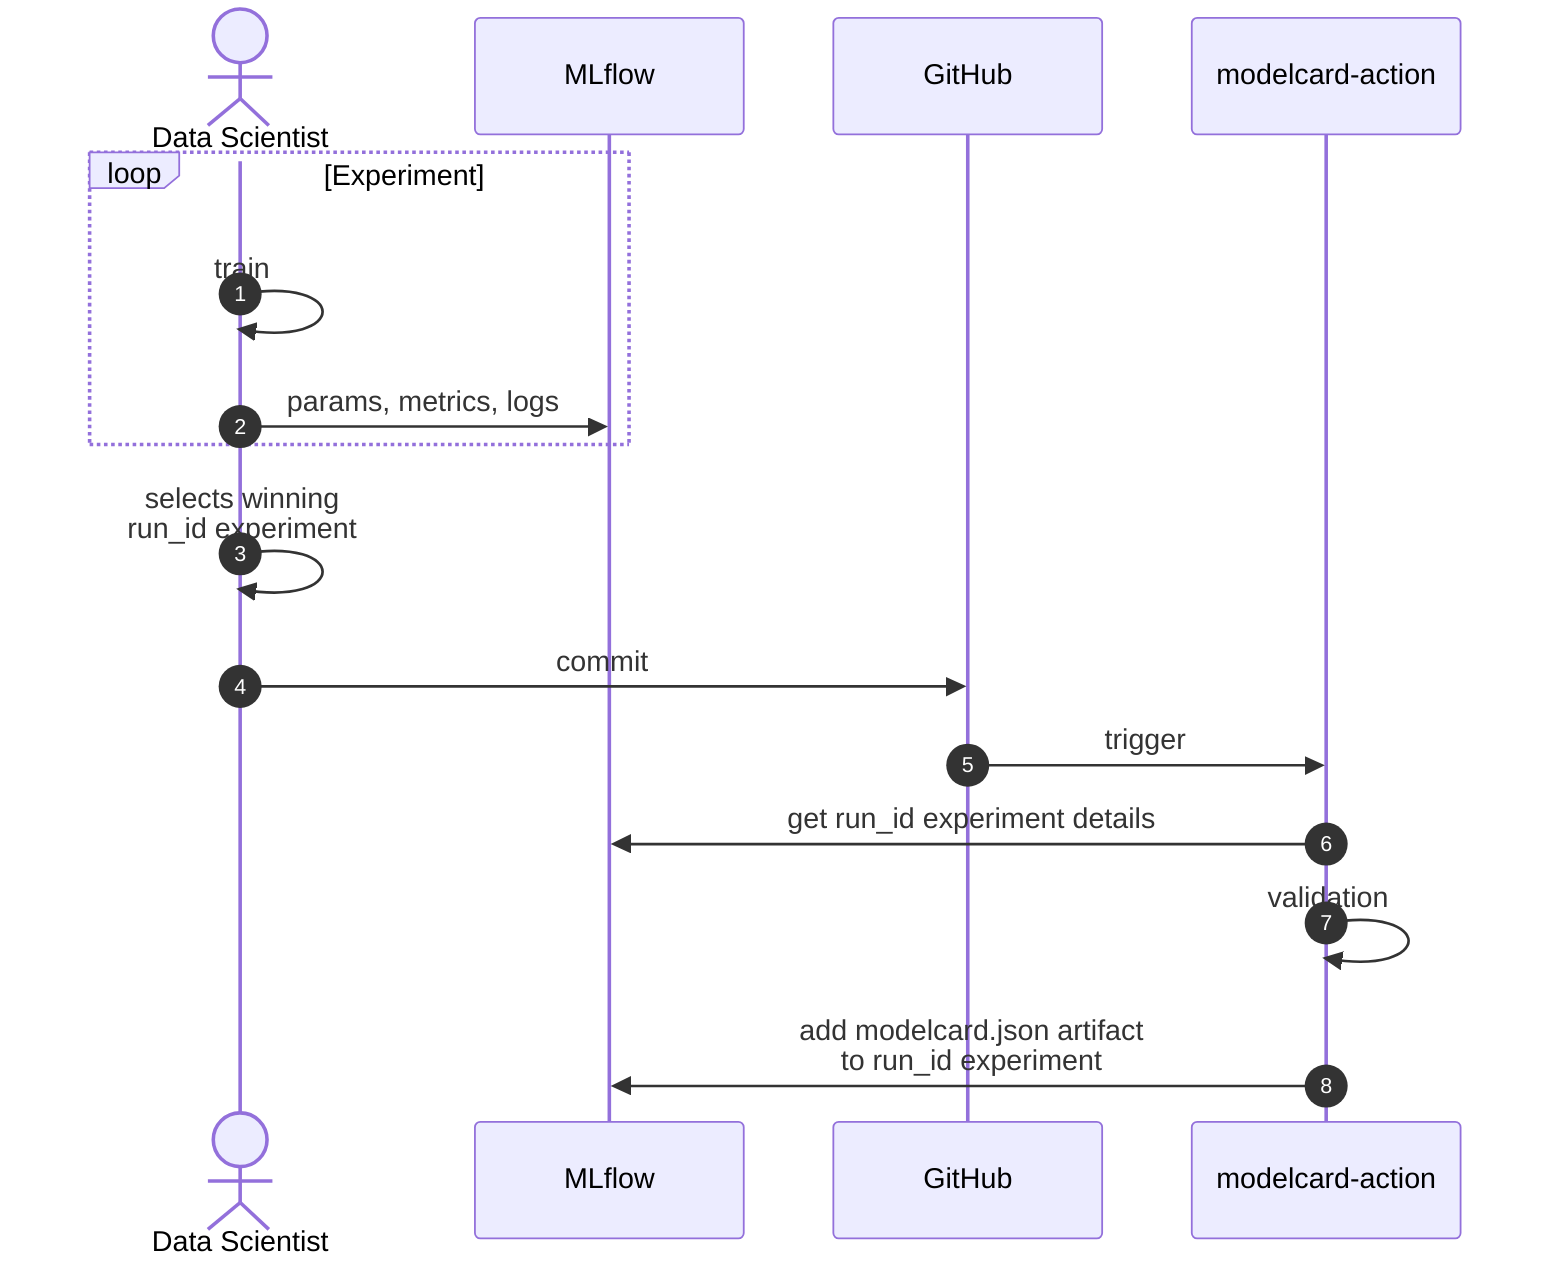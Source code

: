 sequenceDiagram
    autonumber
    actor ds as Data Scientist
    participant ts as MLflow
    participant gh as GitHub
    participant a as modelcard-action

    loop Experiment
        ds ->> ds: train
        ds ->> ts: params, metrics, logs
    end

    ds ->> ds: selects winning<br>run_id experiment
    ds ->> gh: commit 
    gh ->> a: trigger

    a ->> ts: get run_id experiment details
    a ->> a: validation
    a ->> ts: add modelcard.json artifact<br>to run_id experiment
